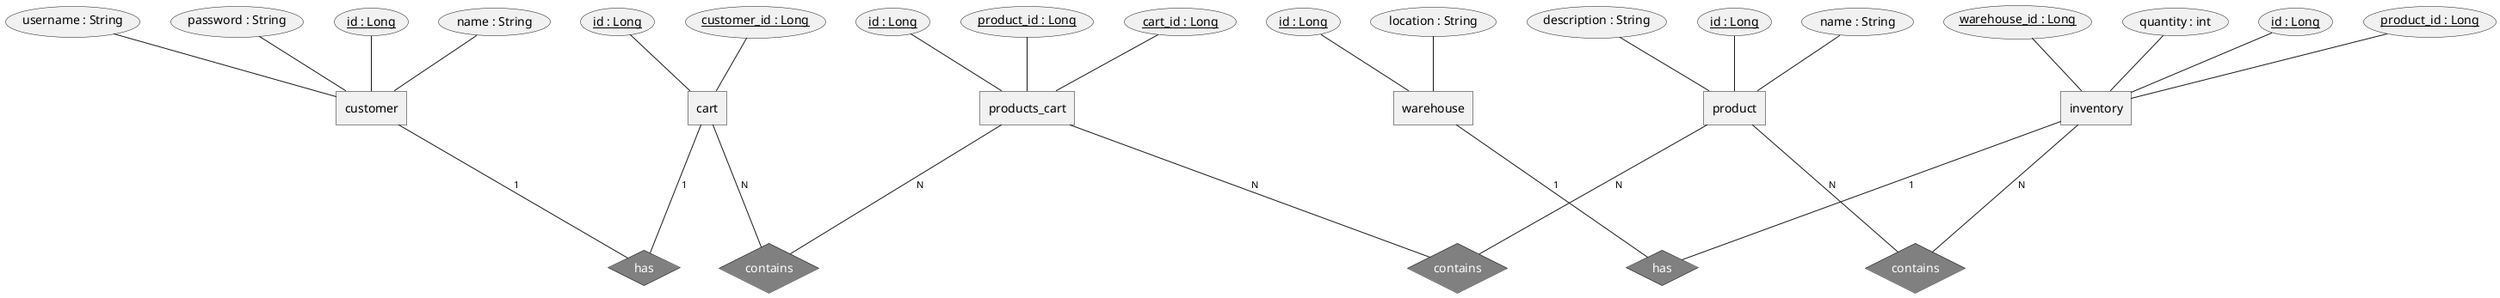 @startchen

<style>
.grey {
BackGroundColor Grey
FontColor White
}
</style>

/'
//////////////////////////////////////////
=================ENTITIES=================
//////////////////////////////////////////
'/

entity product {
	id : Long <<key>>
	name : String
	description : String
}

entity customer {
	id : Long <<key>>
	name : String
	username : String
	password : String
}

entity cart {
	id : Long <<key>>
	customer_id : Long <<key>>	
}

entity "products_cart" as pc {
	id : Long <<key>>
	product_id : Long <<key>>
	cart_id : Long <<key>>
}

entity warehouse {
  id : Long <<key>>
  location : String
}

entity inventory {
  id : Long <<key>>
  product_id : Long <<key>>
  warehouse_id : Long <<key>>
  quantity : int
}




/'
//////////////////////////////////////////
=================ENTITIES=================
//////////////////////////////////////////

===============================================
===============================================

///////////////////////////////////////////////
=================RELATIONSHIPS=================
///////////////////////////////////////////////
'/

relationship "has" as CUSTOMER_CART <<grey>> {
}

customer -1- CUSTOMER_CART
cart -1- CUSTOMER_CART

relationship "contains" as PC_PRODUCT <<grey>> {
}

product -N- PC_PRODUCT
pc -N- PC_PRODUCT

relationship "contains" as PC_CART <<grey>> {
}

cart -N- PC_CART
pc -N- PC_CART

relationship "contains" as PRODUCT_INVENTORY <<grey>> {
}

product -N- PRODUCT_INVENTORY
inventory -N- PRODUCT_INVENTORY

relationship "has" as INVENTORY_WAREHOUSE <<grey>> {
}

warehouse -1- INVENTORY_WAREHOUSE
inventory -1- INVENTORY_WAREHOUSE

@endchen

